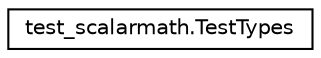 digraph "Graphical Class Hierarchy"
{
 // LATEX_PDF_SIZE
  edge [fontname="Helvetica",fontsize="10",labelfontname="Helvetica",labelfontsize="10"];
  node [fontname="Helvetica",fontsize="10",shape=record];
  rankdir="LR";
  Node0 [label="test_scalarmath.TestTypes",height=0.2,width=0.4,color="black", fillcolor="white", style="filled",URL="$classtest__scalarmath_1_1TestTypes.html",tooltip=" "];
}
